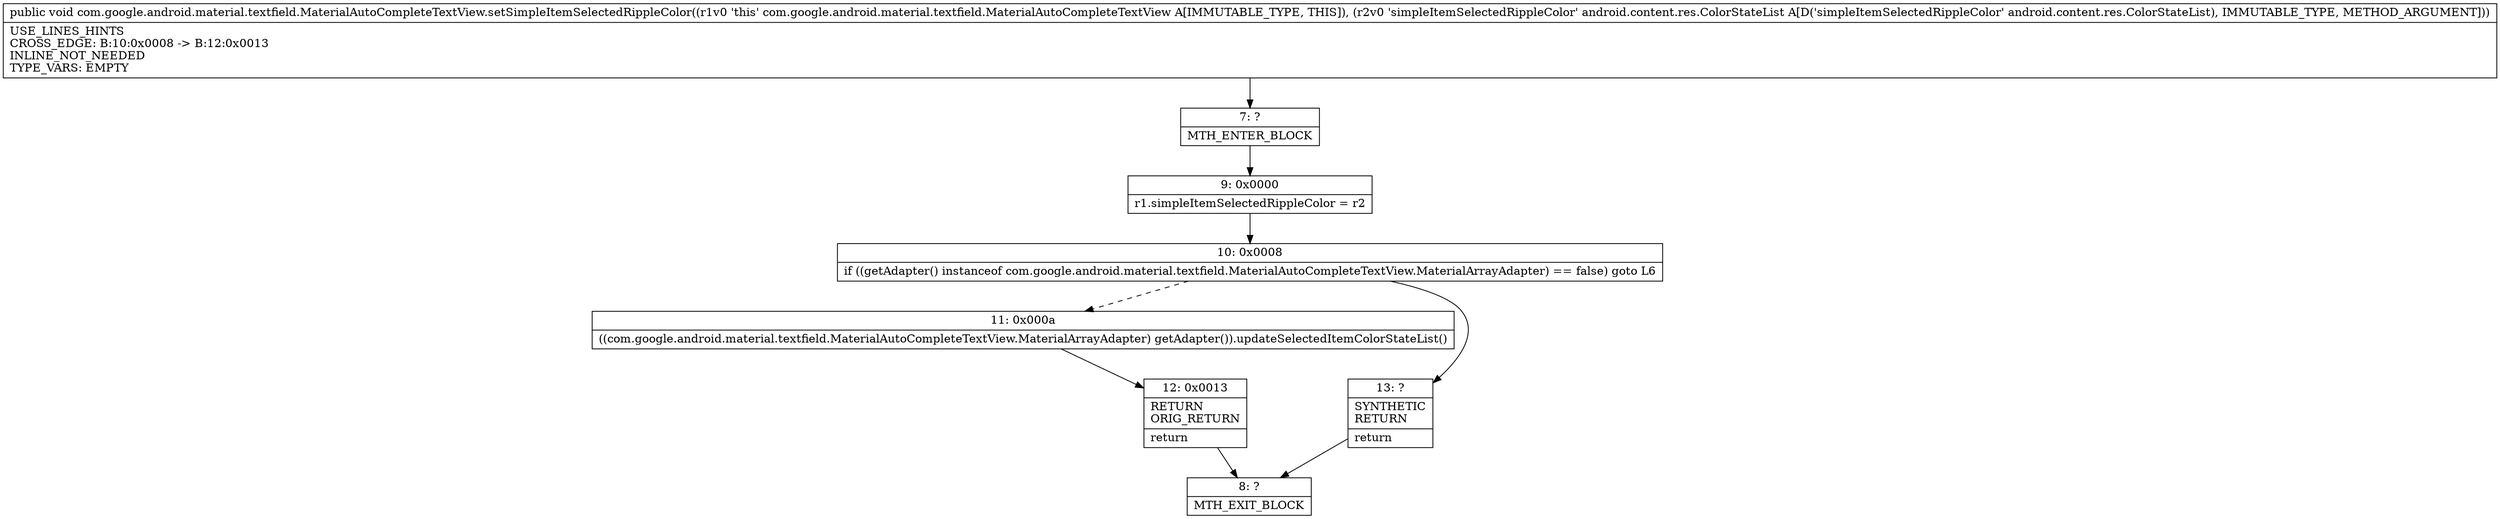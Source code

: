 digraph "CFG forcom.google.android.material.textfield.MaterialAutoCompleteTextView.setSimpleItemSelectedRippleColor(Landroid\/content\/res\/ColorStateList;)V" {
Node_7 [shape=record,label="{7\:\ ?|MTH_ENTER_BLOCK\l}"];
Node_9 [shape=record,label="{9\:\ 0x0000|r1.simpleItemSelectedRippleColor = r2\l}"];
Node_10 [shape=record,label="{10\:\ 0x0008|if ((getAdapter() instanceof com.google.android.material.textfield.MaterialAutoCompleteTextView.MaterialArrayAdapter) == false) goto L6\l}"];
Node_11 [shape=record,label="{11\:\ 0x000a|((com.google.android.material.textfield.MaterialAutoCompleteTextView.MaterialArrayAdapter) getAdapter()).updateSelectedItemColorStateList()\l}"];
Node_12 [shape=record,label="{12\:\ 0x0013|RETURN\lORIG_RETURN\l|return\l}"];
Node_8 [shape=record,label="{8\:\ ?|MTH_EXIT_BLOCK\l}"];
Node_13 [shape=record,label="{13\:\ ?|SYNTHETIC\lRETURN\l|return\l}"];
MethodNode[shape=record,label="{public void com.google.android.material.textfield.MaterialAutoCompleteTextView.setSimpleItemSelectedRippleColor((r1v0 'this' com.google.android.material.textfield.MaterialAutoCompleteTextView A[IMMUTABLE_TYPE, THIS]), (r2v0 'simpleItemSelectedRippleColor' android.content.res.ColorStateList A[D('simpleItemSelectedRippleColor' android.content.res.ColorStateList), IMMUTABLE_TYPE, METHOD_ARGUMENT]))  | USE_LINES_HINTS\lCROSS_EDGE: B:10:0x0008 \-\> B:12:0x0013\lINLINE_NOT_NEEDED\lTYPE_VARS: EMPTY\l}"];
MethodNode -> Node_7;Node_7 -> Node_9;
Node_9 -> Node_10;
Node_10 -> Node_11[style=dashed];
Node_10 -> Node_13;
Node_11 -> Node_12;
Node_12 -> Node_8;
Node_13 -> Node_8;
}

